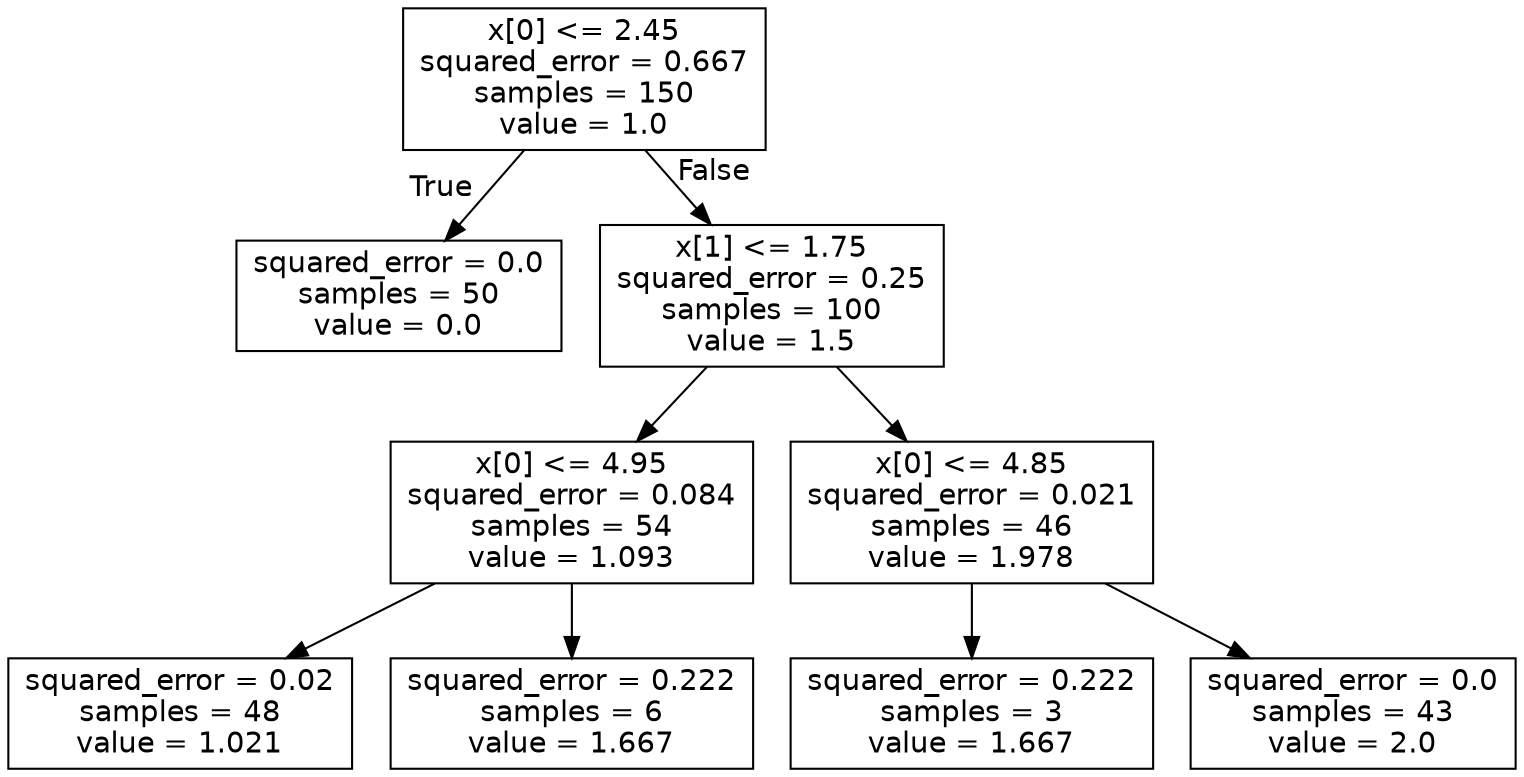 digraph Tree {
node [shape=box, fontname="helvetica"] ;
edge [fontname="helvetica"] ;
0 [label="x[0] <= 2.45\nsquared_error = 0.667\nsamples = 150\nvalue = 1.0"] ;
1 [label="squared_error = 0.0\nsamples = 50\nvalue = 0.0"] ;
0 -> 1 [labeldistance=2.5, labelangle=45, headlabel="True"] ;
2 [label="x[1] <= 1.75\nsquared_error = 0.25\nsamples = 100\nvalue = 1.5"] ;
0 -> 2 [labeldistance=2.5, labelangle=-45, headlabel="False"] ;
3 [label="x[0] <= 4.95\nsquared_error = 0.084\nsamples = 54\nvalue = 1.093"] ;
2 -> 3 ;
4 [label="squared_error = 0.02\nsamples = 48\nvalue = 1.021"] ;
3 -> 4 ;
5 [label="squared_error = 0.222\nsamples = 6\nvalue = 1.667"] ;
3 -> 5 ;
6 [label="x[0] <= 4.85\nsquared_error = 0.021\nsamples = 46\nvalue = 1.978"] ;
2 -> 6 ;
7 [label="squared_error = 0.222\nsamples = 3\nvalue = 1.667"] ;
6 -> 7 ;
8 [label="squared_error = 0.0\nsamples = 43\nvalue = 2.0"] ;
6 -> 8 ;
}